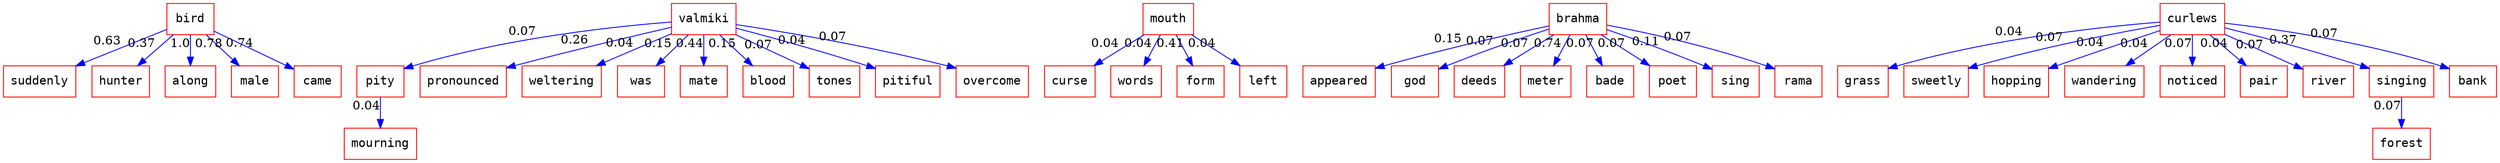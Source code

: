 strict digraph {
	bird	 [color=red,
		fontname=courier,
		shape=box];
	suddenly	 [color=red,
		fontname=courier,
		shape=box];
	bird -> suddenly	 [color=blue,
		xlabel=0.63];
	hunter	 [color=red,
		fontname=courier,
		shape=box];
	bird -> hunter	 [color=blue,
		xlabel=0.37];
	along	 [color=red,
		fontname=courier,
		shape=box];
	bird -> along	 [color=blue,
		xlabel=1.0];
	male	 [color=red,
		fontname=courier,
		shape=box];
	bird -> male	 [color=blue,
		xlabel=0.78];
	came	 [color=red,
		fontname=courier,
		shape=box];
	bird -> came	 [color=blue,
		xlabel=0.74];
	valmiki	 [color=red,
		fontname=courier,
		shape=box];
	pity	 [color=red,
		fontname=courier,
		shape=box];
	valmiki -> pity	 [color=blue,
		xlabel=0.07];
	pronounced	 [color=red,
		fontname=courier,
		shape=box];
	valmiki -> pronounced	 [color=blue,
		xlabel=0.26];
	weltering	 [color=red,
		fontname=courier,
		shape=box];
	valmiki -> weltering	 [color=blue,
		xlabel=0.04];
	was	 [color=red,
		fontname=courier,
		shape=box];
	valmiki -> was	 [color=blue,
		xlabel=0.15];
	mate	 [color=red,
		fontname=courier,
		shape=box];
	valmiki -> mate	 [color=blue,
		xlabel=0.44];
	blood	 [color=red,
		fontname=courier,
		shape=box];
	valmiki -> blood	 [color=blue,
		xlabel=0.15];
	tones	 [color=red,
		fontname=courier,
		shape=box];
	valmiki -> tones	 [color=blue,
		xlabel=0.07];
	pitiful	 [color=red,
		fontname=courier,
		shape=box];
	valmiki -> pitiful	 [color=blue,
		xlabel=0.04];
	overcome	 [color=red,
		fontname=courier,
		shape=box];
	valmiki -> overcome	 [color=blue,
		xlabel=0.07];
	mourning	 [color=red,
		fontname=courier,
		shape=box];
	pity -> mourning	 [color=blue,
		xlabel=0.04];
	mouth	 [color=red,
		fontname=courier,
		shape=box];
	curse	 [color=red,
		fontname=courier,
		shape=box];
	mouth -> curse	 [color=blue,
		xlabel=0.04];
	words	 [color=red,
		fontname=courier,
		shape=box];
	mouth -> words	 [color=blue,
		xlabel=0.04];
	form	 [color=red,
		fontname=courier,
		shape=box];
	mouth -> form	 [color=blue,
		xlabel=0.41];
	left	 [color=red,
		fontname=courier,
		shape=box];
	mouth -> left	 [color=blue,
		xlabel=0.04];
	brahma	 [color=red,
		fontname=courier,
		shape=box];
	appeared	 [color=red,
		fontname=courier,
		shape=box];
	brahma -> appeared	 [color=blue,
		xlabel=0.15];
	god	 [color=red,
		fontname=courier,
		shape=box];
	brahma -> god	 [color=blue,
		xlabel=0.07];
	deeds	 [color=red,
		fontname=courier,
		shape=box];
	brahma -> deeds	 [color=blue,
		xlabel=0.07];
	meter	 [color=red,
		fontname=courier,
		shape=box];
	brahma -> meter	 [color=blue,
		xlabel=0.74];
	bade	 [color=red,
		fontname=courier,
		shape=box];
	brahma -> bade	 [color=blue,
		xlabel=0.07];
	poet	 [color=red,
		fontname=courier,
		shape=box];
	brahma -> poet	 [color=blue,
		xlabel=0.07];
	sing	 [color=red,
		fontname=courier,
		shape=box];
	brahma -> sing	 [color=blue,
		xlabel=0.11];
	rama	 [color=red,
		fontname=courier,
		shape=box];
	brahma -> rama	 [color=blue,
		xlabel=0.07];
	curlews	 [color=red,
		fontname=courier,
		shape=box];
	grass	 [color=red,
		fontname=courier,
		shape=box];
	curlews -> grass	 [color=blue,
		xlabel=0.04];
	sweetly	 [color=red,
		fontname=courier,
		shape=box];
	curlews -> sweetly	 [color=blue,
		xlabel=0.07];
	hopping	 [color=red,
		fontname=courier,
		shape=box];
	curlews -> hopping	 [color=blue,
		xlabel=0.04];
	wandering	 [color=red,
		fontname=courier,
		shape=box];
	curlews -> wandering	 [color=blue,
		xlabel=0.04];
	noticed	 [color=red,
		fontname=courier,
		shape=box];
	curlews -> noticed	 [color=blue,
		xlabel=0.07];
	pair	 [color=red,
		fontname=courier,
		shape=box];
	curlews -> pair	 [color=blue,
		xlabel=0.04];
	river	 [color=red,
		fontname=courier,
		shape=box];
	curlews -> river	 [color=blue,
		xlabel=0.07];
	singing	 [color=red,
		fontname=courier,
		shape=box];
	curlews -> singing	 [color=blue,
		xlabel=0.37];
	bank	 [color=red,
		fontname=courier,
		shape=box];
	curlews -> bank	 [color=blue,
		xlabel=0.07];
	forest	 [color=red,
		fontname=courier,
		shape=box];
	singing -> forest	 [color=blue,
		xlabel=0.07];
}
